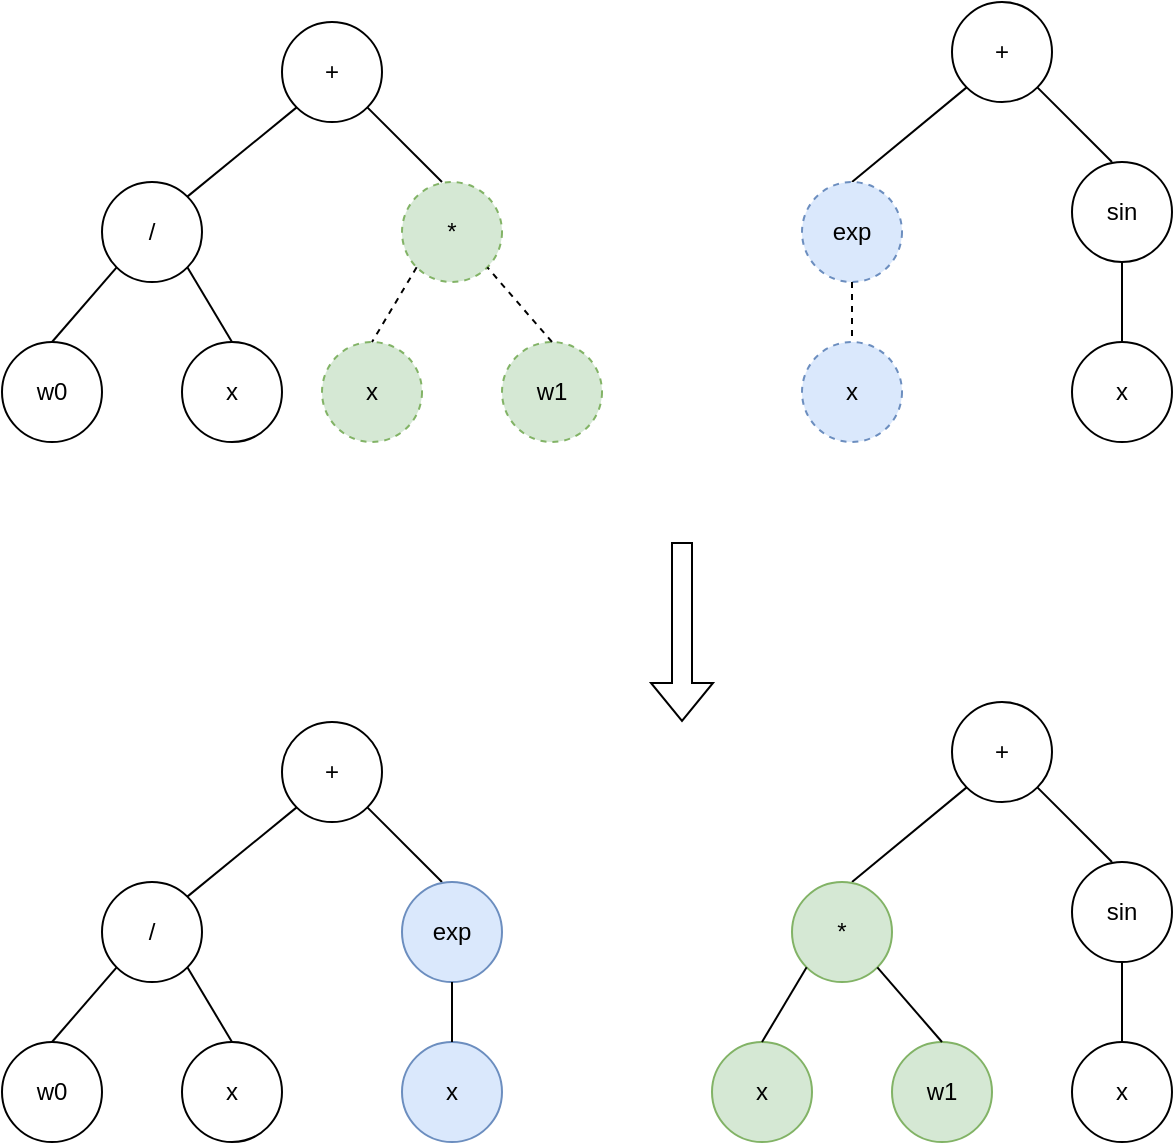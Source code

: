 <mxfile version="28.1.2">
  <diagram name="Page-1" id="SUZLSwcq478CA9bxp8Fv">
    <mxGraphModel dx="1229" dy="876" grid="1" gridSize="10" guides="1" tooltips="1" connect="1" arrows="1" fold="1" page="1" pageScale="1" pageWidth="850" pageHeight="1100" math="0" shadow="0">
      <root>
        <mxCell id="0" />
        <mxCell id="1" parent="0" />
        <mxCell id="lyySAC49x9Jq_-2G1xPG-1" value="w0" style="ellipse;whiteSpace=wrap;html=1;" vertex="1" parent="1">
          <mxGeometry x="100" y="230" width="50" height="50" as="geometry" />
        </mxCell>
        <mxCell id="lyySAC49x9Jq_-2G1xPG-2" value="x" style="ellipse;whiteSpace=wrap;html=1;fillColor=#d5e8d4;strokeColor=#82b366;dashed=1;" vertex="1" parent="1">
          <mxGeometry x="260" y="230" width="50" height="50" as="geometry" />
        </mxCell>
        <mxCell id="lyySAC49x9Jq_-2G1xPG-3" value="w1" style="ellipse;whiteSpace=wrap;html=1;fillColor=#d5e8d4;strokeColor=#82b366;dashed=1;" vertex="1" parent="1">
          <mxGeometry x="350" y="230" width="50" height="50" as="geometry" />
        </mxCell>
        <mxCell id="lyySAC49x9Jq_-2G1xPG-4" value="*" style="ellipse;whiteSpace=wrap;html=1;fillColor=#d5e8d4;strokeColor=#82b366;dashed=1;" vertex="1" parent="1">
          <mxGeometry x="300" y="150" width="50" height="50" as="geometry" />
        </mxCell>
        <mxCell id="lyySAC49x9Jq_-2G1xPG-5" value="" style="endArrow=none;html=1;rounded=0;exitX=0;exitY=1;exitDx=0;exitDy=0;entryX=0.5;entryY=0;entryDx=0;entryDy=0;endFill=0;dashed=1;" edge="1" parent="1" source="lyySAC49x9Jq_-2G1xPG-4" target="lyySAC49x9Jq_-2G1xPG-2">
          <mxGeometry width="50" height="50" relative="1" as="geometry">
            <mxPoint x="250" y="250" as="sourcePoint" />
            <mxPoint x="250" y="210" as="targetPoint" />
          </mxGeometry>
        </mxCell>
        <mxCell id="lyySAC49x9Jq_-2G1xPG-6" value="" style="endArrow=none;html=1;rounded=0;entryX=1;entryY=1;entryDx=0;entryDy=0;exitX=0.5;exitY=0;exitDx=0;exitDy=0;dashed=1;" edge="1" parent="1" source="lyySAC49x9Jq_-2G1xPG-3" target="lyySAC49x9Jq_-2G1xPG-4">
          <mxGeometry width="50" height="50" relative="1" as="geometry">
            <mxPoint x="270" y="250" as="sourcePoint" />
            <mxPoint x="320" y="200" as="targetPoint" />
          </mxGeometry>
        </mxCell>
        <mxCell id="lyySAC49x9Jq_-2G1xPG-7" value="+" style="ellipse;whiteSpace=wrap;html=1;" vertex="1" parent="1">
          <mxGeometry x="240" y="70" width="50" height="50" as="geometry" />
        </mxCell>
        <mxCell id="lyySAC49x9Jq_-2G1xPG-8" style="rounded=0;orthogonalLoop=1;jettySize=auto;html=1;exitX=1;exitY=1;exitDx=0;exitDy=0;entryX=0.4;entryY=0;entryDx=0;entryDy=0;entryPerimeter=0;endArrow=none;endFill=0;" edge="1" parent="1" source="lyySAC49x9Jq_-2G1xPG-7" target="lyySAC49x9Jq_-2G1xPG-4">
          <mxGeometry relative="1" as="geometry" />
        </mxCell>
        <mxCell id="lyySAC49x9Jq_-2G1xPG-9" value="/" style="ellipse;whiteSpace=wrap;html=1;" vertex="1" parent="1">
          <mxGeometry x="150" y="150" width="50" height="50" as="geometry" />
        </mxCell>
        <mxCell id="lyySAC49x9Jq_-2G1xPG-10" value="" style="endArrow=none;html=1;rounded=0;exitX=0;exitY=1;exitDx=0;exitDy=0;entryX=1;entryY=0;entryDx=0;entryDy=0;endFill=0;" edge="1" parent="1" source="lyySAC49x9Jq_-2G1xPG-7" target="lyySAC49x9Jq_-2G1xPG-9">
          <mxGeometry width="50" height="50" relative="1" as="geometry">
            <mxPoint x="272" y="180" as="sourcePoint" />
            <mxPoint x="240" y="217" as="targetPoint" />
          </mxGeometry>
        </mxCell>
        <mxCell id="lyySAC49x9Jq_-2G1xPG-11" value="x" style="ellipse;whiteSpace=wrap;html=1;" vertex="1" parent="1">
          <mxGeometry x="190" y="230" width="50" height="50" as="geometry" />
        </mxCell>
        <mxCell id="lyySAC49x9Jq_-2G1xPG-12" value="" style="endArrow=none;html=1;rounded=0;exitX=0;exitY=1;exitDx=0;exitDy=0;entryX=0.5;entryY=0;entryDx=0;entryDy=0;endFill=0;" edge="1" parent="1" source="lyySAC49x9Jq_-2G1xPG-9" target="lyySAC49x9Jq_-2G1xPG-1">
          <mxGeometry width="50" height="50" relative="1" as="geometry">
            <mxPoint x="144" y="186" as="sourcePoint" />
            <mxPoint x="90" y="230" as="targetPoint" />
          </mxGeometry>
        </mxCell>
        <mxCell id="lyySAC49x9Jq_-2G1xPG-13" value="" style="endArrow=none;html=1;rounded=0;exitX=1;exitY=1;exitDx=0;exitDy=0;entryX=0.5;entryY=0;entryDx=0;entryDy=0;endFill=0;" edge="1" parent="1" source="lyySAC49x9Jq_-2G1xPG-9" target="lyySAC49x9Jq_-2G1xPG-11">
          <mxGeometry width="50" height="50" relative="1" as="geometry">
            <mxPoint x="194" y="210" as="sourcePoint" />
            <mxPoint x="160" y="254" as="targetPoint" />
          </mxGeometry>
        </mxCell>
        <mxCell id="lyySAC49x9Jq_-2G1xPG-14" value="x" style="ellipse;whiteSpace=wrap;html=1;" vertex="1" parent="1">
          <mxGeometry x="635" y="230" width="50" height="50" as="geometry" />
        </mxCell>
        <mxCell id="lyySAC49x9Jq_-2G1xPG-15" value="sin" style="ellipse;whiteSpace=wrap;html=1;" vertex="1" parent="1">
          <mxGeometry x="635" y="140" width="50" height="50" as="geometry" />
        </mxCell>
        <mxCell id="lyySAC49x9Jq_-2G1xPG-16" value="" style="endArrow=none;html=1;rounded=0;exitX=0.5;exitY=1;exitDx=0;exitDy=0;entryX=0.5;entryY=0;entryDx=0;entryDy=0;endFill=0;" edge="1" parent="1" source="lyySAC49x9Jq_-2G1xPG-15" target="lyySAC49x9Jq_-2G1xPG-14">
          <mxGeometry width="50" height="50" relative="1" as="geometry">
            <mxPoint x="585" y="240" as="sourcePoint" />
            <mxPoint x="585" y="200" as="targetPoint" />
          </mxGeometry>
        </mxCell>
        <mxCell id="lyySAC49x9Jq_-2G1xPG-17" value="+" style="ellipse;whiteSpace=wrap;html=1;" vertex="1" parent="1">
          <mxGeometry x="575" y="60" width="50" height="50" as="geometry" />
        </mxCell>
        <mxCell id="lyySAC49x9Jq_-2G1xPG-18" style="rounded=0;orthogonalLoop=1;jettySize=auto;html=1;exitX=1;exitY=1;exitDx=0;exitDy=0;entryX=0.4;entryY=0;entryDx=0;entryDy=0;entryPerimeter=0;endArrow=none;endFill=0;" edge="1" parent="1" source="lyySAC49x9Jq_-2G1xPG-17" target="lyySAC49x9Jq_-2G1xPG-15">
          <mxGeometry relative="1" as="geometry" />
        </mxCell>
        <mxCell id="lyySAC49x9Jq_-2G1xPG-19" value="" style="endArrow=none;html=1;rounded=0;exitX=0;exitY=1;exitDx=0;exitDy=0;entryX=0.5;entryY=0;entryDx=0;entryDy=0;endFill=0;" edge="1" parent="1" source="lyySAC49x9Jq_-2G1xPG-17" target="lyySAC49x9Jq_-2G1xPG-21">
          <mxGeometry width="50" height="50" relative="1" as="geometry">
            <mxPoint x="607" y="170" as="sourcePoint" />
            <mxPoint x="527.678" y="147.322" as="targetPoint" />
          </mxGeometry>
        </mxCell>
        <mxCell id="lyySAC49x9Jq_-2G1xPG-20" value="x" style="ellipse;whiteSpace=wrap;html=1;fillColor=#dae8fc;strokeColor=#6c8ebf;dashed=1;" vertex="1" parent="1">
          <mxGeometry x="500" y="230" width="50" height="50" as="geometry" />
        </mxCell>
        <mxCell id="lyySAC49x9Jq_-2G1xPG-21" value="exp" style="ellipse;whiteSpace=wrap;html=1;fillColor=#dae8fc;strokeColor=#6c8ebf;dashed=1;" vertex="1" parent="1">
          <mxGeometry x="500" y="150" width="50" height="50" as="geometry" />
        </mxCell>
        <mxCell id="lyySAC49x9Jq_-2G1xPG-22" value="" style="endArrow=none;html=1;rounded=0;exitX=0.5;exitY=1;exitDx=0;exitDy=0;entryX=0.5;entryY=0;entryDx=0;entryDy=0;endFill=0;dashed=1;" edge="1" parent="1" source="lyySAC49x9Jq_-2G1xPG-21" target="lyySAC49x9Jq_-2G1xPG-20">
          <mxGeometry width="50" height="50" relative="1" as="geometry">
            <mxPoint x="450" y="250" as="sourcePoint" />
            <mxPoint x="450" y="210" as="targetPoint" />
          </mxGeometry>
        </mxCell>
        <mxCell id="lyySAC49x9Jq_-2G1xPG-23" value="" style="shape=flexArrow;endArrow=classic;html=1;rounded=0;" edge="1" parent="1">
          <mxGeometry width="50" height="50" relative="1" as="geometry">
            <mxPoint x="440" y="330" as="sourcePoint" />
            <mxPoint x="440" y="420" as="targetPoint" />
          </mxGeometry>
        </mxCell>
        <mxCell id="lyySAC49x9Jq_-2G1xPG-24" value="w0" style="ellipse;whiteSpace=wrap;html=1;" vertex="1" parent="1">
          <mxGeometry x="100" y="580" width="50" height="50" as="geometry" />
        </mxCell>
        <mxCell id="lyySAC49x9Jq_-2G1xPG-30" value="+" style="ellipse;whiteSpace=wrap;html=1;" vertex="1" parent="1">
          <mxGeometry x="240" y="420" width="50" height="50" as="geometry" />
        </mxCell>
        <mxCell id="lyySAC49x9Jq_-2G1xPG-31" style="rounded=0;orthogonalLoop=1;jettySize=auto;html=1;exitX=1;exitY=1;exitDx=0;exitDy=0;entryX=0.4;entryY=0;entryDx=0;entryDy=0;entryPerimeter=0;endArrow=none;endFill=0;" edge="1" parent="1" source="lyySAC49x9Jq_-2G1xPG-30">
          <mxGeometry relative="1" as="geometry">
            <mxPoint x="320" y="500" as="targetPoint" />
          </mxGeometry>
        </mxCell>
        <mxCell id="lyySAC49x9Jq_-2G1xPG-32" value="/" style="ellipse;whiteSpace=wrap;html=1;" vertex="1" parent="1">
          <mxGeometry x="150" y="500" width="50" height="50" as="geometry" />
        </mxCell>
        <mxCell id="lyySAC49x9Jq_-2G1xPG-33" value="" style="endArrow=none;html=1;rounded=0;exitX=0;exitY=1;exitDx=0;exitDy=0;entryX=1;entryY=0;entryDx=0;entryDy=0;endFill=0;" edge="1" parent="1" source="lyySAC49x9Jq_-2G1xPG-30" target="lyySAC49x9Jq_-2G1xPG-32">
          <mxGeometry width="50" height="50" relative="1" as="geometry">
            <mxPoint x="272" y="530" as="sourcePoint" />
            <mxPoint x="240" y="567" as="targetPoint" />
          </mxGeometry>
        </mxCell>
        <mxCell id="lyySAC49x9Jq_-2G1xPG-34" value="x" style="ellipse;whiteSpace=wrap;html=1;" vertex="1" parent="1">
          <mxGeometry x="190" y="580" width="50" height="50" as="geometry" />
        </mxCell>
        <mxCell id="lyySAC49x9Jq_-2G1xPG-35" value="" style="endArrow=none;html=1;rounded=0;exitX=0;exitY=1;exitDx=0;exitDy=0;entryX=0.5;entryY=0;entryDx=0;entryDy=0;endFill=0;" edge="1" parent="1" source="lyySAC49x9Jq_-2G1xPG-32" target="lyySAC49x9Jq_-2G1xPG-24">
          <mxGeometry width="50" height="50" relative="1" as="geometry">
            <mxPoint x="144" y="536" as="sourcePoint" />
            <mxPoint x="90" y="580" as="targetPoint" />
          </mxGeometry>
        </mxCell>
        <mxCell id="lyySAC49x9Jq_-2G1xPG-36" value="" style="endArrow=none;html=1;rounded=0;exitX=1;exitY=1;exitDx=0;exitDy=0;entryX=0.5;entryY=0;entryDx=0;entryDy=0;endFill=0;" edge="1" parent="1" source="lyySAC49x9Jq_-2G1xPG-32" target="lyySAC49x9Jq_-2G1xPG-34">
          <mxGeometry width="50" height="50" relative="1" as="geometry">
            <mxPoint x="194" y="560" as="sourcePoint" />
            <mxPoint x="160" y="604" as="targetPoint" />
          </mxGeometry>
        </mxCell>
        <mxCell id="lyySAC49x9Jq_-2G1xPG-37" value="x" style="ellipse;whiteSpace=wrap;html=1;" vertex="1" parent="1">
          <mxGeometry x="635" y="580" width="50" height="50" as="geometry" />
        </mxCell>
        <mxCell id="lyySAC49x9Jq_-2G1xPG-38" value="sin" style="ellipse;whiteSpace=wrap;html=1;" vertex="1" parent="1">
          <mxGeometry x="635" y="490" width="50" height="50" as="geometry" />
        </mxCell>
        <mxCell id="lyySAC49x9Jq_-2G1xPG-39" value="" style="endArrow=none;html=1;rounded=0;exitX=0.5;exitY=1;exitDx=0;exitDy=0;entryX=0.5;entryY=0;entryDx=0;entryDy=0;endFill=0;" edge="1" parent="1" source="lyySAC49x9Jq_-2G1xPG-38" target="lyySAC49x9Jq_-2G1xPG-37">
          <mxGeometry width="50" height="50" relative="1" as="geometry">
            <mxPoint x="585" y="590" as="sourcePoint" />
            <mxPoint x="585" y="550" as="targetPoint" />
          </mxGeometry>
        </mxCell>
        <mxCell id="lyySAC49x9Jq_-2G1xPG-40" value="+" style="ellipse;whiteSpace=wrap;html=1;" vertex="1" parent="1">
          <mxGeometry x="575" y="410" width="50" height="50" as="geometry" />
        </mxCell>
        <mxCell id="lyySAC49x9Jq_-2G1xPG-41" style="rounded=0;orthogonalLoop=1;jettySize=auto;html=1;exitX=1;exitY=1;exitDx=0;exitDy=0;entryX=0.4;entryY=0;entryDx=0;entryDy=0;entryPerimeter=0;endArrow=none;endFill=0;" edge="1" parent="1" source="lyySAC49x9Jq_-2G1xPG-40" target="lyySAC49x9Jq_-2G1xPG-38">
          <mxGeometry relative="1" as="geometry" />
        </mxCell>
        <mxCell id="lyySAC49x9Jq_-2G1xPG-42" value="" style="endArrow=none;html=1;rounded=0;exitX=0;exitY=1;exitDx=0;exitDy=0;entryX=0.5;entryY=0;entryDx=0;entryDy=0;endFill=0;" edge="1" parent="1" source="lyySAC49x9Jq_-2G1xPG-40">
          <mxGeometry width="50" height="50" relative="1" as="geometry">
            <mxPoint x="607" y="520" as="sourcePoint" />
            <mxPoint x="525" y="500" as="targetPoint" />
          </mxGeometry>
        </mxCell>
        <mxCell id="lyySAC49x9Jq_-2G1xPG-46" value="x" style="ellipse;whiteSpace=wrap;html=1;fillColor=#d5e8d4;strokeColor=#82b366;" vertex="1" parent="1">
          <mxGeometry x="455" y="580" width="50" height="50" as="geometry" />
        </mxCell>
        <mxCell id="lyySAC49x9Jq_-2G1xPG-47" value="w1" style="ellipse;whiteSpace=wrap;html=1;fillColor=#d5e8d4;strokeColor=#82b366;" vertex="1" parent="1">
          <mxGeometry x="545" y="580" width="50" height="50" as="geometry" />
        </mxCell>
        <mxCell id="lyySAC49x9Jq_-2G1xPG-48" value="*" style="ellipse;whiteSpace=wrap;html=1;fillColor=#d5e8d4;strokeColor=#82b366;" vertex="1" parent="1">
          <mxGeometry x="495" y="500" width="50" height="50" as="geometry" />
        </mxCell>
        <mxCell id="lyySAC49x9Jq_-2G1xPG-49" value="" style="endArrow=none;html=1;rounded=0;exitX=0;exitY=1;exitDx=0;exitDy=0;entryX=0.5;entryY=0;entryDx=0;entryDy=0;endFill=0;" edge="1" parent="1" source="lyySAC49x9Jq_-2G1xPG-48" target="lyySAC49x9Jq_-2G1xPG-46">
          <mxGeometry width="50" height="50" relative="1" as="geometry">
            <mxPoint x="445" y="600" as="sourcePoint" />
            <mxPoint x="445" y="560" as="targetPoint" />
          </mxGeometry>
        </mxCell>
        <mxCell id="lyySAC49x9Jq_-2G1xPG-50" value="" style="endArrow=none;html=1;rounded=0;entryX=1;entryY=1;entryDx=0;entryDy=0;exitX=0.5;exitY=0;exitDx=0;exitDy=0;" edge="1" parent="1" source="lyySAC49x9Jq_-2G1xPG-47" target="lyySAC49x9Jq_-2G1xPG-48">
          <mxGeometry width="50" height="50" relative="1" as="geometry">
            <mxPoint x="465" y="600" as="sourcePoint" />
            <mxPoint x="515" y="550" as="targetPoint" />
          </mxGeometry>
        </mxCell>
        <mxCell id="lyySAC49x9Jq_-2G1xPG-51" value="x" style="ellipse;whiteSpace=wrap;html=1;fillColor=#dae8fc;strokeColor=#6c8ebf;" vertex="1" parent="1">
          <mxGeometry x="300" y="580" width="50" height="50" as="geometry" />
        </mxCell>
        <mxCell id="lyySAC49x9Jq_-2G1xPG-52" value="exp" style="ellipse;whiteSpace=wrap;html=1;fillColor=#dae8fc;strokeColor=#6c8ebf;" vertex="1" parent="1">
          <mxGeometry x="300" y="500" width="50" height="50" as="geometry" />
        </mxCell>
        <mxCell id="lyySAC49x9Jq_-2G1xPG-53" value="" style="endArrow=none;html=1;rounded=0;exitX=0.5;exitY=1;exitDx=0;exitDy=0;entryX=0.5;entryY=0;entryDx=0;entryDy=0;endFill=0;" edge="1" parent="1" source="lyySAC49x9Jq_-2G1xPG-52" target="lyySAC49x9Jq_-2G1xPG-51">
          <mxGeometry width="50" height="50" relative="1" as="geometry">
            <mxPoint x="250" y="600" as="sourcePoint" />
            <mxPoint x="250" y="560" as="targetPoint" />
          </mxGeometry>
        </mxCell>
      </root>
    </mxGraphModel>
  </diagram>
</mxfile>
